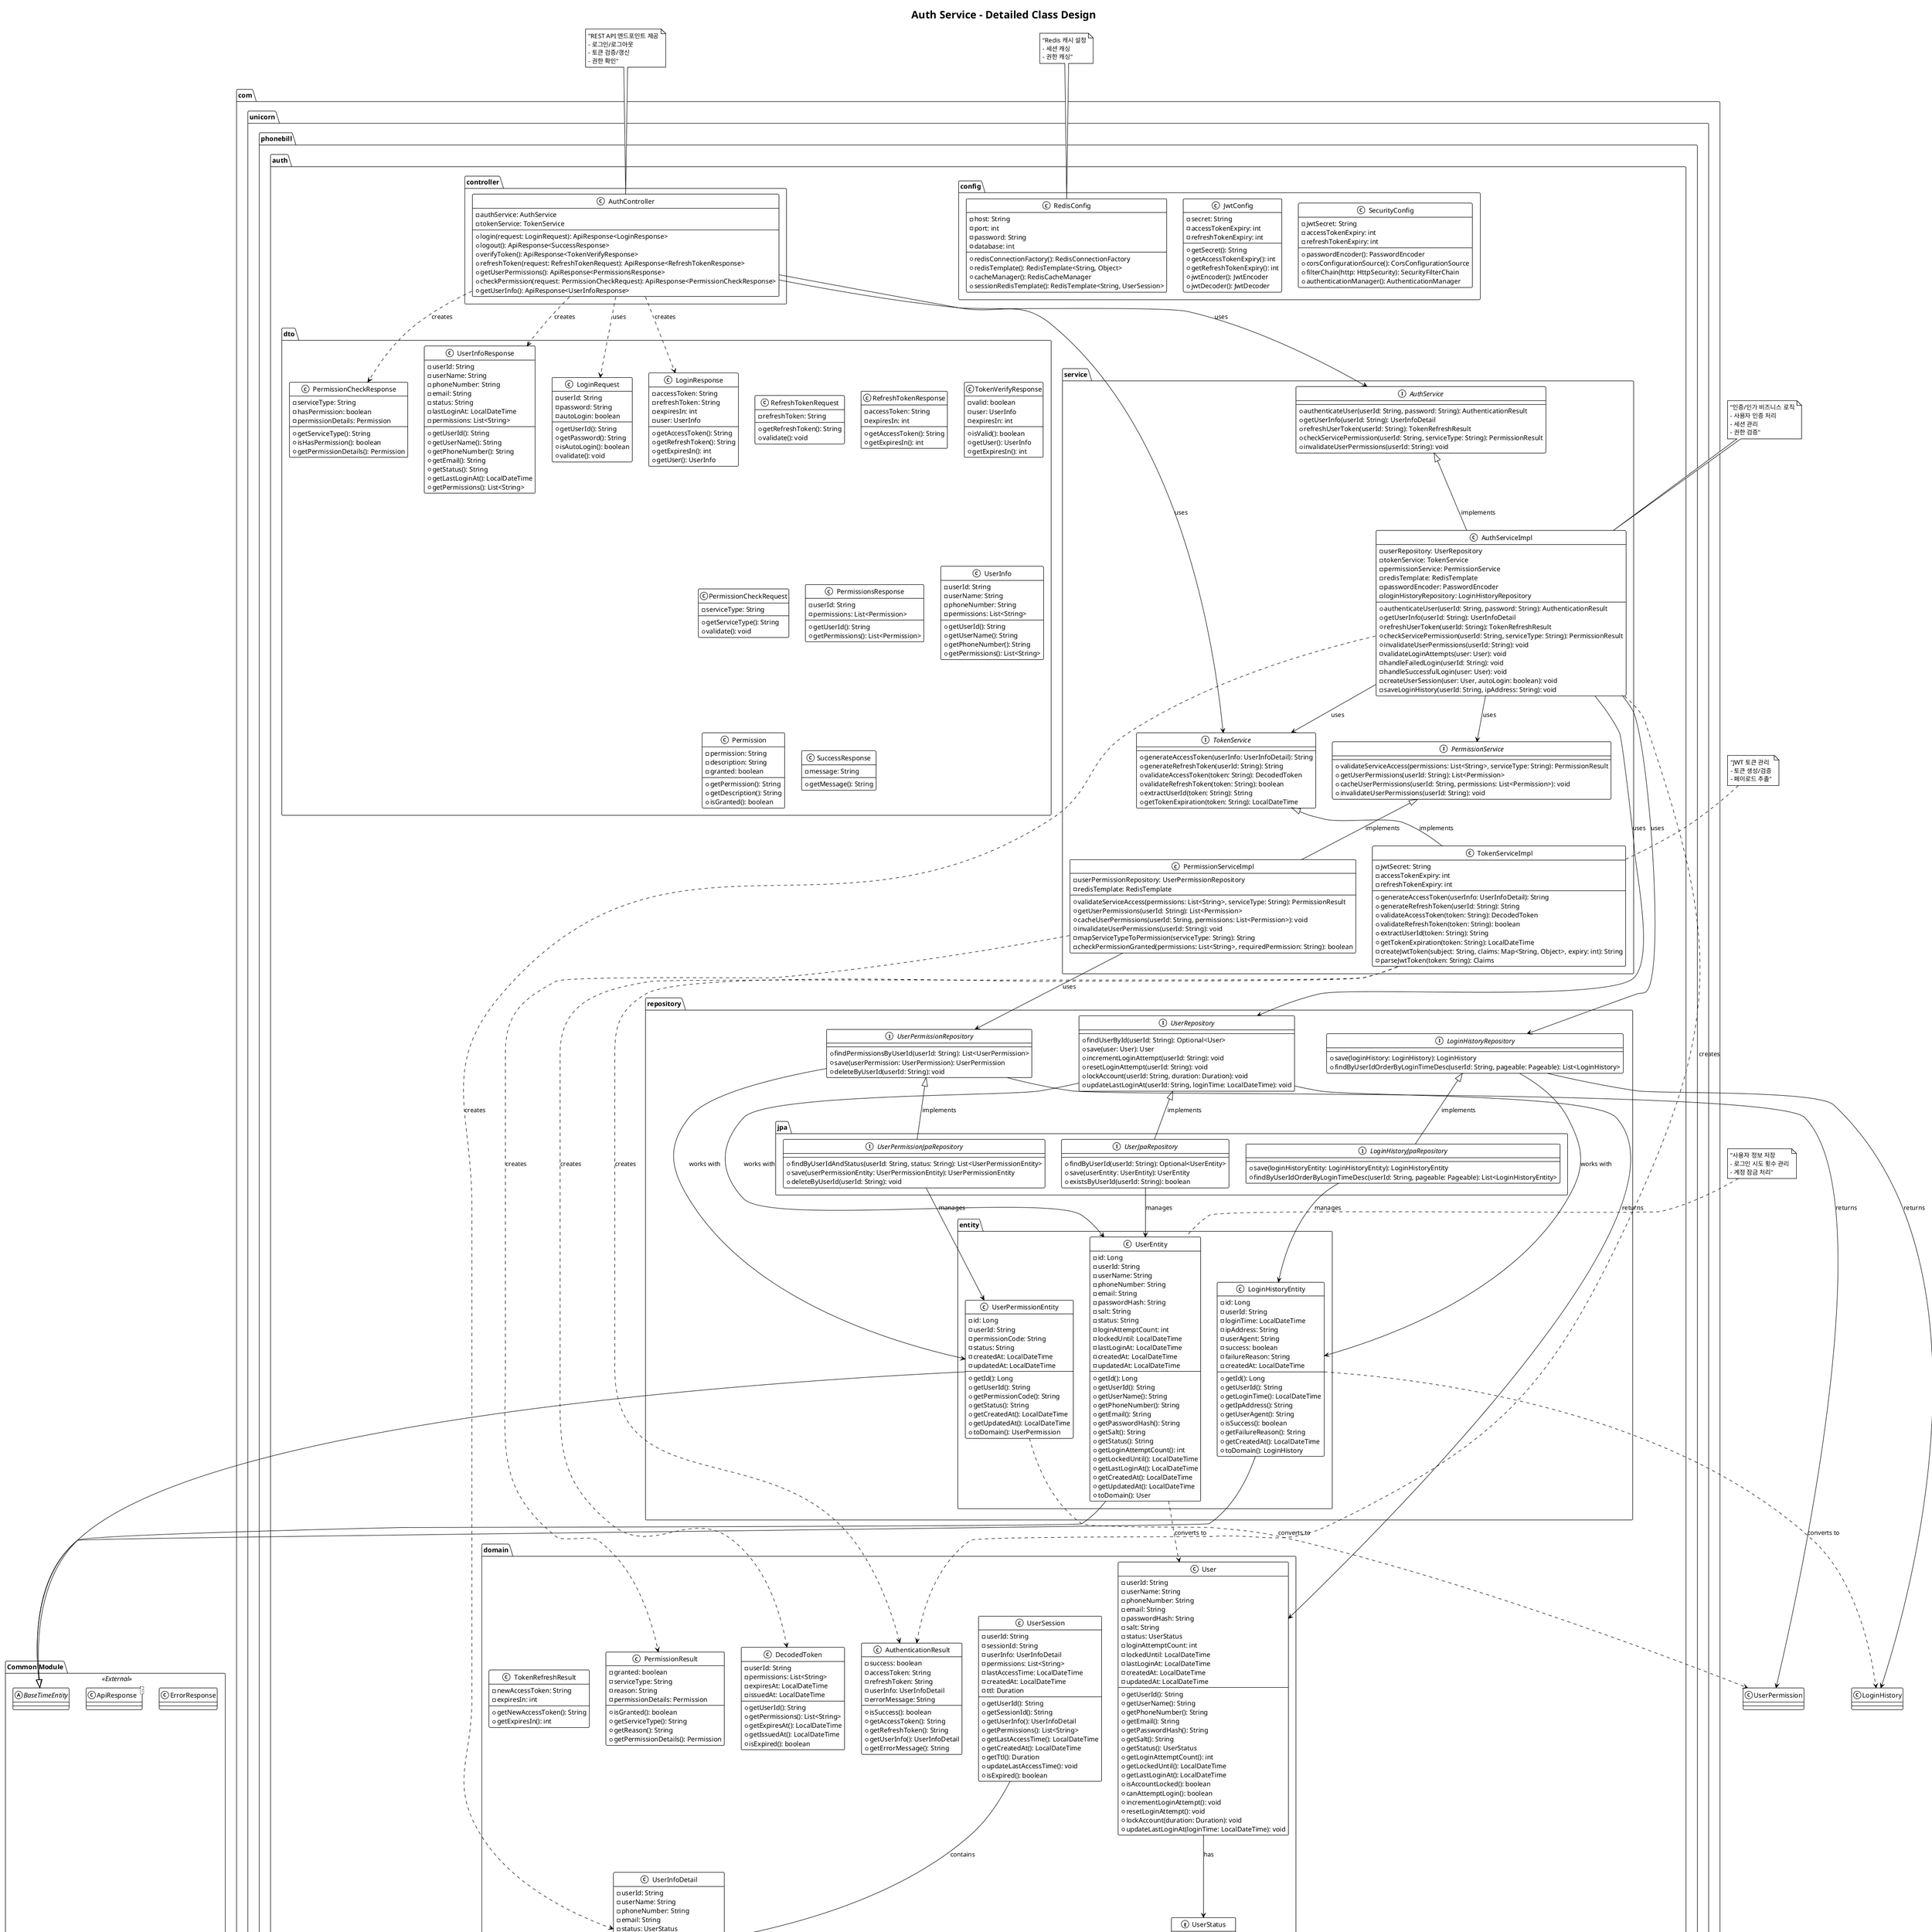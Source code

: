 @startuml
!theme mono

title Auth Service - Detailed Class Design

package "com.unicorn.phonebill.auth" {

  package "controller" {
    class AuthController {
      -authService: AuthService
      -tokenService: TokenService
      
      +login(request: LoginRequest): ApiResponse<LoginResponse>
      +logout(): ApiResponse<SuccessResponse>
      +verifyToken(): ApiResponse<TokenVerifyResponse>
      +refreshToken(request: RefreshTokenRequest): ApiResponse<RefreshTokenResponse>
      +getUserPermissions(): ApiResponse<PermissionsResponse>
      +checkPermission(request: PermissionCheckRequest): ApiResponse<PermissionCheckResponse>
      +getUserInfo(): ApiResponse<UserInfoResponse>
    }
  }

  package "dto" {
    class LoginRequest {
      -userId: String
      -password: String
      -autoLogin: boolean
      
      +getUserId(): String
      +getPassword(): String
      +isAutoLogin(): boolean
      +validate(): void
    }

    class LoginResponse {
      -accessToken: String
      -refreshToken: String
      -expiresIn: int
      -user: UserInfo
      
      +getAccessToken(): String
      +getRefreshToken(): String
      +getExpiresIn(): int
      +getUser(): UserInfo
    }

    class RefreshTokenRequest {
      -refreshToken: String
      
      +getRefreshToken(): String
      +validate(): void
    }

    class RefreshTokenResponse {
      -accessToken: String
      -expiresIn: int
      
      +getAccessToken(): String
      +getExpiresIn(): int
    }

    class TokenVerifyResponse {
      -valid: boolean
      -user: UserInfo
      -expiresIn: int
      
      +isValid(): boolean
      +getUser(): UserInfo
      +getExpiresIn(): int
    }

    class PermissionCheckRequest {
      -serviceType: String
      
      +getServiceType(): String
      +validate(): void
    }

    class PermissionCheckResponse {
      -serviceType: String
      -hasPermission: boolean
      -permissionDetails: Permission
      
      +getServiceType(): String
      +isHasPermission(): boolean
      +getPermissionDetails(): Permission
    }

    class PermissionsResponse {
      -userId: String
      -permissions: List<Permission>
      
      +getUserId(): String
      +getPermissions(): List<Permission>
    }

    class UserInfoResponse {
      -userId: String
      -userName: String
      -phoneNumber: String
      -email: String
      -status: String
      -lastLoginAt: LocalDateTime
      -permissions: List<String>
      
      +getUserId(): String
      +getUserName(): String
      +getPhoneNumber(): String
      +getEmail(): String
      +getStatus(): String
      +getLastLoginAt(): LocalDateTime
      +getPermissions(): List<String>
    }

    class UserInfo {
      -userId: String
      -userName: String
      -phoneNumber: String
      -permissions: List<String>
      
      +getUserId(): String
      +getUserName(): String
      +getPhoneNumber(): String
      +getPermissions(): List<String>
    }

    class Permission {
      -permission: String
      -description: String
      -granted: boolean
      
      +getPermission(): String
      +getDescription(): String
      +isGranted(): boolean
    }

    class SuccessResponse {
      -message: String
      
      +getMessage(): String
    }
  }

  package "service" {
    interface AuthService {
      +authenticateUser(userId: String, password: String): AuthenticationResult
      +getUserInfo(userId: String): UserInfoDetail
      +refreshUserToken(userId: String): TokenRefreshResult
      +checkServicePermission(userId: String, serviceType: String): PermissionResult
      +invalidateUserPermissions(userId: String): void
    }

    class AuthServiceImpl {
      -userRepository: UserRepository
      -tokenService: TokenService
      -permissionService: PermissionService
      -redisTemplate: RedisTemplate
      -passwordEncoder: PasswordEncoder
      -loginHistoryRepository: LoginHistoryRepository
      
      +authenticateUser(userId: String, password: String): AuthenticationResult
      +getUserInfo(userId: String): UserInfoDetail
      +refreshUserToken(userId: String): TokenRefreshResult
      +checkServicePermission(userId: String, serviceType: String): PermissionResult
      +invalidateUserPermissions(userId: String): void
      -validateLoginAttempts(user: User): void
      -handleFailedLogin(userId: String): void
      -handleSuccessfulLogin(user: User): void
      -createUserSession(user: User, autoLogin: boolean): void
      -saveLoginHistory(userId: String, ipAddress: String): void
    }

    interface TokenService {
      +generateAccessToken(userInfo: UserInfoDetail): String
      +generateRefreshToken(userId: String): String
      +validateAccessToken(token: String): DecodedToken
      +validateRefreshToken(token: String): boolean
      +extractUserId(token: String): String
      +getTokenExpiration(token: String): LocalDateTime
    }

    class TokenServiceImpl {
      -jwtSecret: String
      -accessTokenExpiry: int
      -refreshTokenExpiry: int
      
      +generateAccessToken(userInfo: UserInfoDetail): String
      +generateRefreshToken(userId: String): String
      +validateAccessToken(token: String): DecodedToken
      +validateRefreshToken(token: String): boolean
      +extractUserId(token: String): String
      +getTokenExpiration(token: String): LocalDateTime
      -createJwtToken(subject: String, claims: Map<String, Object>, expiry: int): String
      -parseJwtToken(token: String): Claims
    }

    interface PermissionService {
      +validateServiceAccess(permissions: List<String>, serviceType: String): PermissionResult
      +getUserPermissions(userId: String): List<Permission>
      +cacheUserPermissions(userId: String, permissions: List<Permission>): void
      +invalidateUserPermissions(userId: String): void
    }

    class PermissionServiceImpl {
      -userPermissionRepository: UserPermissionRepository
      -redisTemplate: RedisTemplate
      
      +validateServiceAccess(permissions: List<String>, serviceType: String): PermissionResult
      +getUserPermissions(userId: String): List<Permission>
      +cacheUserPermissions(userId: String, permissions: List<Permission>): void
      +invalidateUserPermissions(userId: String): void
      -mapServiceTypeToPermission(serviceType: String): String
      -checkPermissionGranted(permissions: List<String>, requiredPermission: String): boolean
    }
  }

  package "domain" {
    class User {
      -userId: String
      -userName: String
      -phoneNumber: String
      -email: String
      -passwordHash: String
      -salt: String
      -status: UserStatus
      -loginAttemptCount: int
      -lockedUntil: LocalDateTime
      -lastLoginAt: LocalDateTime
      -createdAt: LocalDateTime
      -updatedAt: LocalDateTime
      
      +getUserId(): String
      +getUserName(): String
      +getPhoneNumber(): String
      +getEmail(): String
      +getPasswordHash(): String
      +getSalt(): String
      +getStatus(): UserStatus
      +getLoginAttemptCount(): int
      +getLockedUntil(): LocalDateTime
      +getLastLoginAt(): LocalDateTime
      +isAccountLocked(): boolean
      +canAttemptLogin(): boolean
      +incrementLoginAttempt(): void
      +resetLoginAttempt(): void
      +lockAccount(duration: Duration): void
      +updateLastLoginAt(loginTime: LocalDateTime): void
    }

    enum UserStatus {
      ACTIVE
      INACTIVE
      LOCKED
      
      +getValue(): String
    }

    class UserSession {
      -userId: String
      -sessionId: String
      -userInfo: UserInfoDetail
      -permissions: List<String>
      -lastAccessTime: LocalDateTime
      -createdAt: LocalDateTime
      -ttl: Duration
      
      +getUserId(): String
      +getSessionId(): String
      +getUserInfo(): UserInfoDetail
      +getPermissions(): List<String>
      +getLastAccessTime(): LocalDateTime
      +getCreatedAt(): LocalDateTime
      +getTtl(): Duration
      +updateLastAccessTime(): void
      +isExpired(): boolean
    }

    class AuthenticationResult {
      -success: boolean
      -accessToken: String
      -refreshToken: String
      -userInfo: UserInfoDetail
      -errorMessage: String
      
      +isSuccess(): boolean
      +getAccessToken(): String
      +getRefreshToken(): String
      +getUserInfo(): UserInfoDetail
      +getErrorMessage(): String
    }

    class DecodedToken {
      -userId: String
      -permissions: List<String>
      -expiresAt: LocalDateTime
      -issuedAt: LocalDateTime
      
      +getUserId(): String
      +getPermissions(): List<String>
      +getExpiresAt(): LocalDateTime
      +getIssuedAt(): LocalDateTime
      +isExpired(): boolean
    }

    class PermissionResult {
      -granted: boolean
      -serviceType: String
      -reason: String
      -permissionDetails: Permission
      
      +isGranted(): boolean
      +getServiceType(): String
      +getReason(): String
      +getPermissionDetails(): Permission
    }

    class TokenRefreshResult {
      -newAccessToken: String
      -expiresIn: int
      
      +getNewAccessToken(): String
      +getExpiresIn(): int
    }

    class UserInfoDetail {
      -userId: String
      -userName: String
      -phoneNumber: String
      -email: String
      -status: UserStatus
      -lastLoginAt: LocalDateTime
      -permissions: List<String>
      
      +getUserId(): String
      +getUserName(): String
      +getPhoneNumber(): String
      +getEmail(): String
      +getStatus(): UserStatus
      +getLastLoginAt(): LocalDateTime
      +getPermissions(): List<String>
    }
  }

  package "repository" {
    interface UserRepository {
      +findUserById(userId: String): Optional<User>
      +save(user: User): User
      +incrementLoginAttempt(userId: String): void
      +resetLoginAttempt(userId: String): void
      +lockAccount(userId: String, duration: Duration): void
      +updateLastLoginAt(userId: String, loginTime: LocalDateTime): void
    }

    interface UserPermissionRepository {
      +findPermissionsByUserId(userId: String): List<UserPermission>
      +save(userPermission: UserPermission): UserPermission
      +deleteByUserId(userId: String): void
    }

    interface LoginHistoryRepository {
      +save(loginHistory: LoginHistory): LoginHistory
      +findByUserIdOrderByLoginTimeDesc(userId: String, pageable: Pageable): List<LoginHistory>
    }

    package "entity" {
      class UserEntity {
        -id: Long
        -userId: String
        -userName: String
        -phoneNumber: String
        -email: String
        -passwordHash: String
        -salt: String
        -status: String
        -loginAttemptCount: int
        -lockedUntil: LocalDateTime
        -lastLoginAt: LocalDateTime
        -createdAt: LocalDateTime
        -updatedAt: LocalDateTime
        
        +getId(): Long
        +getUserId(): String
        +getUserName(): String
        +getPhoneNumber(): String
        +getEmail(): String
        +getPasswordHash(): String
        +getSalt(): String
        +getStatus(): String
        +getLoginAttemptCount(): int
        +getLockedUntil(): LocalDateTime
        +getLastLoginAt(): LocalDateTime
        +getCreatedAt(): LocalDateTime
        +getUpdatedAt(): LocalDateTime
        +toDomain(): User
      }

      class UserPermissionEntity {
        -id: Long
        -userId: String
        -permissionCode: String
        -status: String
        -createdAt: LocalDateTime
        -updatedAt: LocalDateTime
        
        +getId(): Long
        +getUserId(): String
        +getPermissionCode(): String
        +getStatus(): String
        +getCreatedAt(): LocalDateTime
        +getUpdatedAt(): LocalDateTime
        +toDomain(): UserPermission
      }

      class LoginHistoryEntity {
        -id: Long
        -userId: String
        -loginTime: LocalDateTime
        -ipAddress: String
        -userAgent: String
        -success: boolean
        -failureReason: String
        -createdAt: LocalDateTime
        
        +getId(): Long
        +getUserId(): String
        +getLoginTime(): LocalDateTime
        +getIpAddress(): String
        +getUserAgent(): String
        +isSuccess(): boolean
        +getFailureReason(): String
        +getCreatedAt(): LocalDateTime
        +toDomain(): LoginHistory
      }
    }

    package "jpa" {
      interface UserJpaRepository {
        +findByUserId(userId: String): Optional<UserEntity>
        +save(userEntity: UserEntity): UserEntity
        +existsByUserId(userId: String): boolean
      }

      interface UserPermissionJpaRepository {
        +findByUserIdAndStatus(userId: String, status: String): List<UserPermissionEntity>
        +save(userPermissionEntity: UserPermissionEntity): UserPermissionEntity
        +deleteByUserId(userId: String): void
      }

      interface LoginHistoryJpaRepository {
        +save(loginHistoryEntity: LoginHistoryEntity): LoginHistoryEntity
        +findByUserIdOrderByLoginTimeDesc(userId: String, pageable: Pageable): List<LoginHistoryEntity>
      }
    }
  }

  package "config" {
    class SecurityConfig {
      -jwtSecret: String
      -accessTokenExpiry: int
      -refreshTokenExpiry: int
      
      +passwordEncoder(): PasswordEncoder
      +corsConfigurationSource(): CorsConfigurationSource
      +filterChain(http: HttpSecurity): SecurityFilterChain
      +authenticationManager(): AuthenticationManager
    }

    class JwtConfig {
      -secret: String
      -accessTokenExpiry: int
      -refreshTokenExpiry: int
      
      +getSecret(): String
      +getAccessTokenExpiry(): int
      +getRefreshTokenExpiry(): int
      +jwtEncoder(): JwtEncoder
      +jwtDecoder(): JwtDecoder
    }

    class RedisConfig {
      -host: String
      -port: int
      -password: String
      -database: int
      
      +redisConnectionFactory(): RedisConnectionFactory
      +redisTemplate(): RedisTemplate<String, Object>
      +cacheManager(): RedisCacheManager
      +sessionRedisTemplate(): RedisTemplate<String, UserSession>
    }
  }
}

' Common Base Classes 사용
package "Common Module" <<External>> {
  class ApiResponse<T>
  class ErrorResponse
  abstract class BaseTimeEntity
  enum ErrorCode
  class BusinessException
}

' 관계 정의
AuthController --> AuthService : uses
AuthController --> TokenService : uses
AuthController ..> LoginRequest : uses
AuthController ..> LoginResponse : creates
AuthController ..> UserInfoResponse : creates
AuthController ..> PermissionCheckResponse : creates

AuthServiceImpl --> UserRepository : uses
AuthServiceImpl --> TokenService : uses
AuthServiceImpl --> PermissionService : uses
AuthServiceImpl --> LoginHistoryRepository : uses

TokenServiceImpl ..> DecodedToken : creates
TokenServiceImpl ..> AuthenticationResult : creates

PermissionServiceImpl --> UserPermissionRepository : uses

UserRepository --> UserEntity : works with
UserPermissionRepository --> UserPermissionEntity : works with
LoginHistoryRepository --> LoginHistoryEntity : works with

UserRepository --> User : returns
UserPermissionRepository --> UserPermission : returns
LoginHistoryRepository --> LoginHistory : returns

UserEntity ..> User : converts to
UserPermissionEntity ..> UserPermission : converts to
LoginHistoryEntity ..> LoginHistory : converts to

UserJpaRepository --> UserEntity : manages
UserPermissionJpaRepository --> UserPermissionEntity : manages
LoginHistoryJpaRepository --> LoginHistoryEntity : manages

User --> UserStatus : has
UserSession --> UserInfoDetail : contains

AuthServiceImpl ..> AuthenticationResult : creates
AuthServiceImpl ..> UserInfoDetail : creates
PermissionServiceImpl ..> PermissionResult : creates

' Inheritance
UserEntity --|> BaseTimeEntity
UserPermissionEntity --|> BaseTimeEntity
LoginHistoryEntity --|> BaseTimeEntity

AuthService <|-- AuthServiceImpl : implements
TokenService <|-- TokenServiceImpl : implements
PermissionService <|-- PermissionServiceImpl : implements

UserRepository <|-- UserJpaRepository : implements
UserPermissionRepository <|-- UserPermissionJpaRepository : implements
LoginHistoryRepository <|-- LoginHistoryJpaRepository : implements

' Notes
note top of AuthController : "REST API 엔드포인트 제공\n- 로그인/로그아웃\n- 토큰 검증/갱신\n- 권한 확인"
note top of AuthServiceImpl : "인증/인가 비즈니스 로직\n- 사용자 인증 처리\n- 세션 관리\n- 권한 검증"
note top of TokenServiceImpl : "JWT 토큰 관리\n- 토큰 생성/검증\n- 페이로드 추출"
note top of UserEntity : "사용자 정보 저장\n- 로그인 시도 횟수 관리\n- 계정 잠금 처리"
note top of RedisConfig : "Redis 캐시 설정\n- 세션 캐싱\n- 권한 캐싱"

@enduml